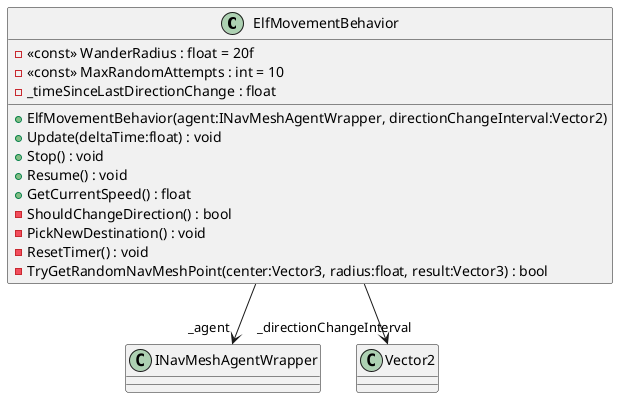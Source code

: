 @startuml
class ElfMovementBehavior {
    - <<const>> WanderRadius : float = 20f
    - <<const>> MaxRandomAttempts : int = 10
    - _timeSinceLastDirectionChange : float
    + ElfMovementBehavior(agent:INavMeshAgentWrapper, directionChangeInterval:Vector2)
    + Update(deltaTime:float) : void
    + Stop() : void
    + Resume() : void
    + GetCurrentSpeed() : float
    - ShouldChangeDirection() : bool
    - PickNewDestination() : void
    - ResetTimer() : void
    - TryGetRandomNavMeshPoint(center:Vector3, radius:float, result:Vector3) : bool
}
ElfMovementBehavior --> "_agent" INavMeshAgentWrapper
ElfMovementBehavior --> "_directionChangeInterval" Vector2
@enduml

